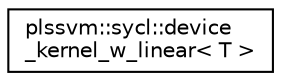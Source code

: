 digraph "Graphical Class Hierarchy"
{
 // LATEX_PDF_SIZE
  edge [fontname="Helvetica",fontsize="10",labelfontname="Helvetica",labelfontsize="10"];
  node [fontname="Helvetica",fontsize="10",shape=record];
  rankdir="LR";
  Node0 [label="plssvm::sycl::device\l_kernel_w_linear\< T \>",height=0.2,width=0.4,color="black", fillcolor="white", style="filled",URL="$classplssvm_1_1sycl_1_1device__kernel__w__linear.html",tooltip="Calculate the w vector to speed up the prediction of the labels for data points using the linear kern..."];
}
